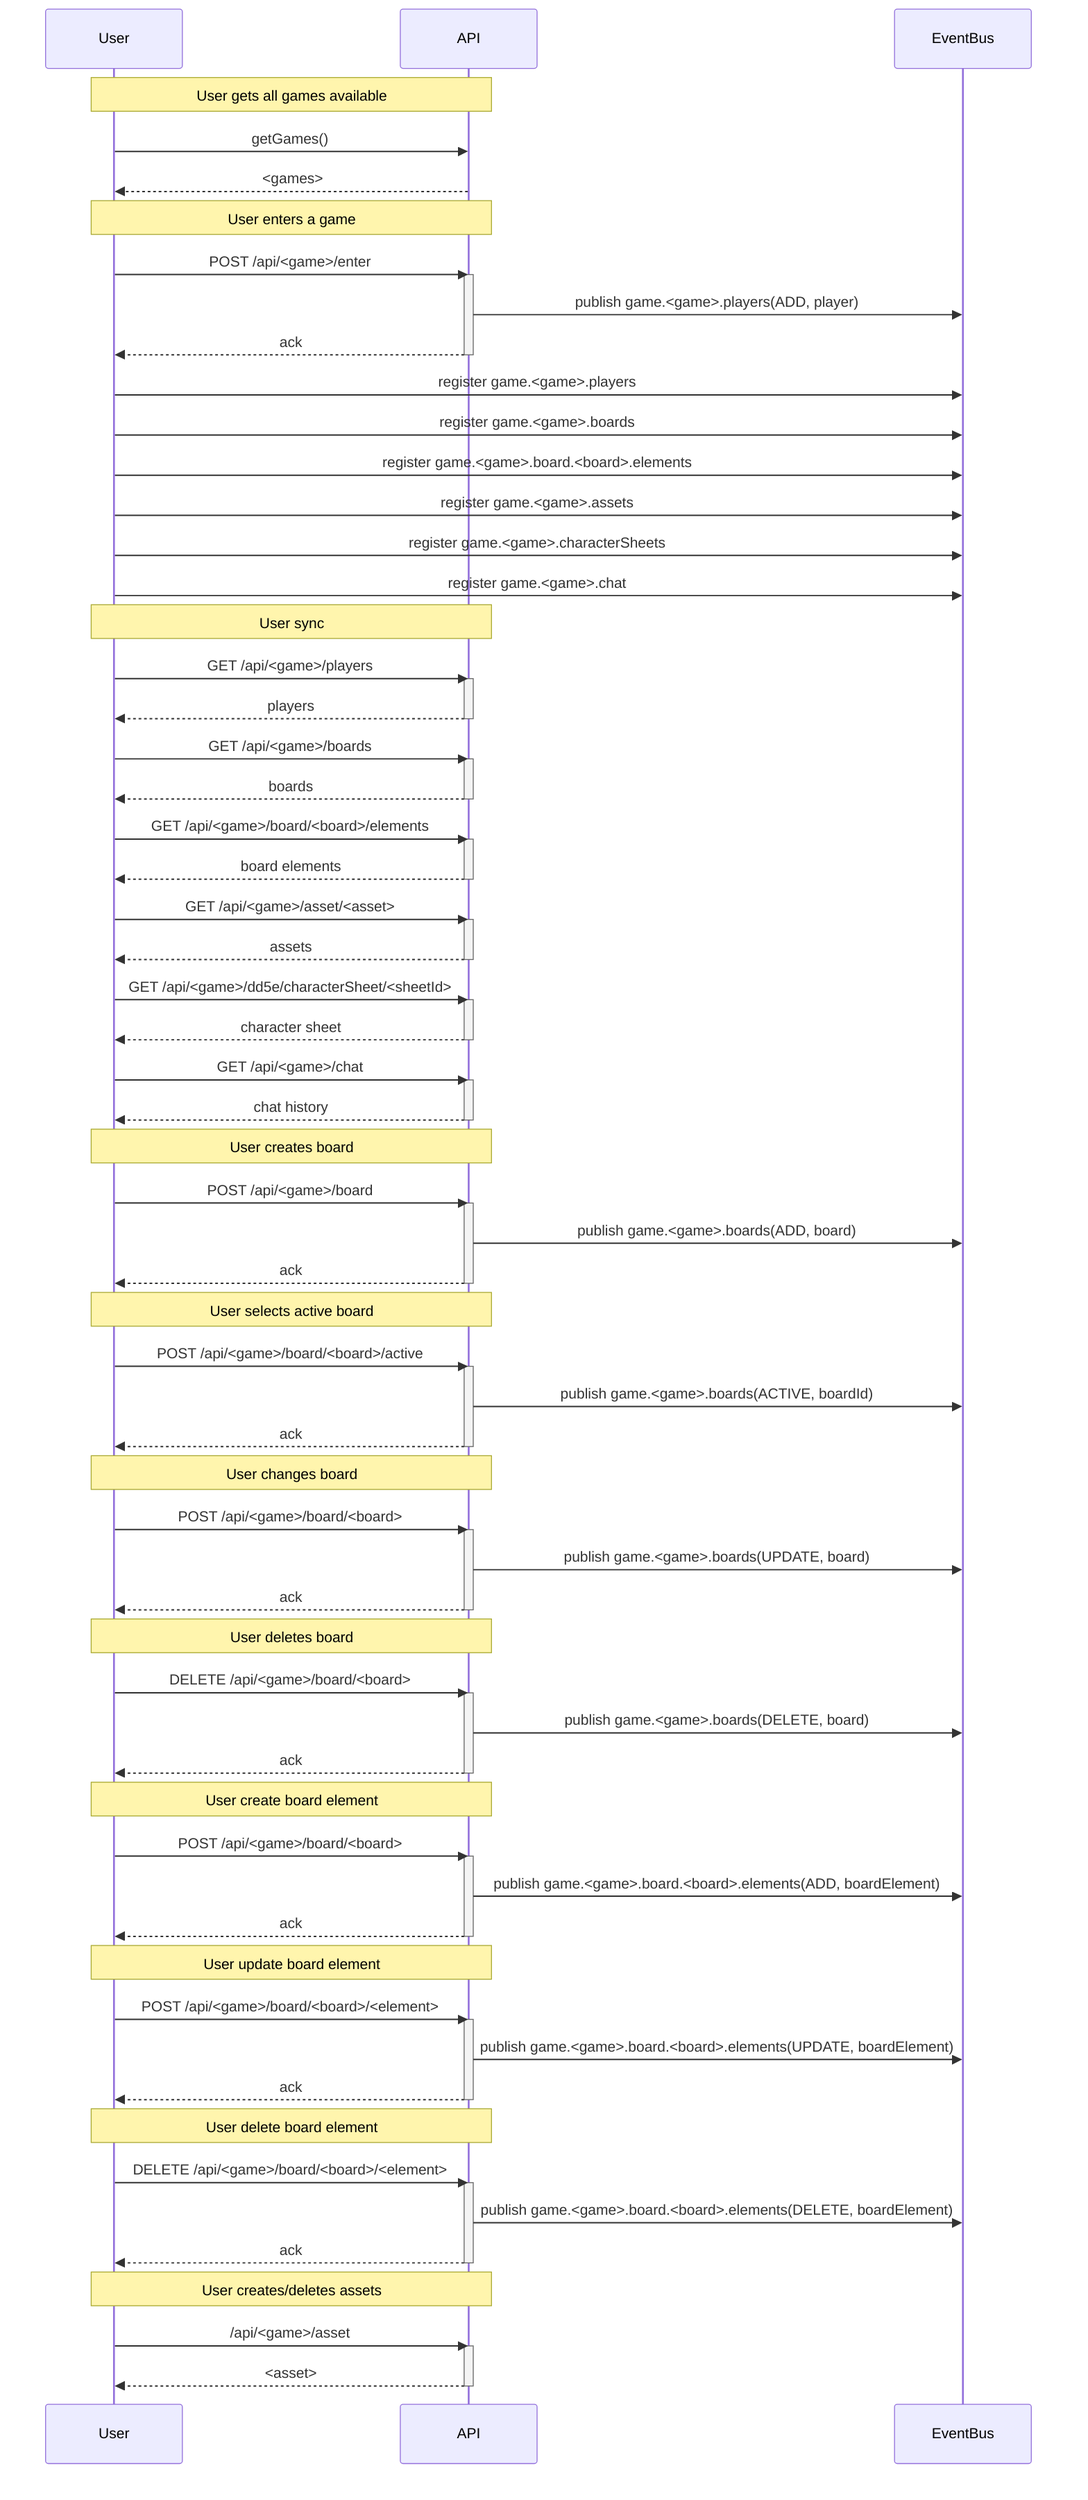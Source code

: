 sequenceDiagram
    participant A as User
    participant API
    participant EventBus

    note over A,API: User gets all games available
    A->>API: getGames()
    API-->>A: <games>
        
    note over A,API: User enters a game
    A->>API: POST /api/<game>/enter
    activate API
    API->>EventBus: publish game.<game>.players(ADD, player)
    API-->>A: ack
    deactivate API

    A->>EventBus: register game.<game>.players
    A->>EventBus: register game.<game>.boards
    A->>EventBus: register game.<game>.board.<board>.elements
    A->>EventBus: register game.<game>.assets
    A->>EventBus: register game.<game>.characterSheets
    A->>EventBus: register game.<game>.chat

    note over A,API: User sync
    A->>API: GET /api/<game>/players
    activate API
    API-->>A: players
    deactivate API

    A->>API: GET /api/<game>/boards
    activate API
    API-->>A: boards
    deactivate API

    A->>API: GET /api/<game>/board/<board>/elements
    activate API
    API-->>A: board elements
    deactivate API

    A->>API: GET /api/<game>/asset/<asset>
    activate API
    API-->>A: assets
    deactivate API

    A->>API: GET /api/<game>/dd5e/characterSheet/<sheetId>
    activate API
    API-->>A: character sheet
    deactivate API

    A->>API: GET /api/<game>/chat
    activate API
    API-->>A: chat history
    deactivate API

    note over A,API: User creates board
    A->>API: POST /api/<game>/board
    activate API
    API->>EventBus: publish game.<game>.boards(ADD, board)
    API-->>A: ack
    deactivate API

    note over A,API: User selects active board
    A->>API: POST /api/<game>/board/<board>/active
    activate API
    API->>EventBus: publish game.<game>.boards(ACTIVE, boardId)
    API-->>A: ack
    deactivate API

    note over A,API: User changes board
    A->>API: POST /api/<game>/board/<board>
    activate API
    API->>EventBus: publish game.<game>.boards(UPDATE, board)
    API-->>A: ack
    deactivate API

    note over A,API: User deletes board
    A->>API: DELETE /api/<game>/board/<board>
    activate API
    API->>EventBus: publish game.<game>.boards(DELETE, board)
    API-->>A: ack
    deactivate API

    note over A,API: User create board element
    A->>API: POST /api/<game>/board/<board>
    activate API
    API->>EventBus: publish game.<game>.board.<board>.elements(ADD, boardElement)
    API-->>A: ack
    deactivate API

    note over A,API: User update board element
    A->>API: POST /api/<game>/board/<board>/<element>
    activate API
    API->>EventBus: publish game.<game>.board.<board>.elements(UPDATE, boardElement)
    API-->>A: ack
    deactivate API

    note over A,API: User delete board element
    A->>API: DELETE /api/<game>/board/<board>/<element>
    activate API
    API->>EventBus: publish game.<game>.board.<board>.elements(DELETE, boardElement)
    API-->>A: ack
    deactivate API

    note over A,API: User creates/deletes assets
    A->>API: /api/<game>/asset
    activate API
    API-->>A: <asset>
    deactivate API